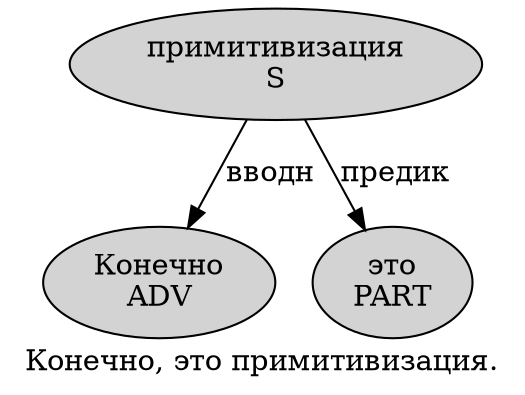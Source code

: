 digraph SENTENCE_263 {
	graph [label="Конечно, это примитивизация."]
	node [style=filled]
		0 [label="Конечно
ADV" color="" fillcolor=lightgray penwidth=1 shape=ellipse]
		2 [label="это
PART" color="" fillcolor=lightgray penwidth=1 shape=ellipse]
		3 [label="примитивизация
S" color="" fillcolor=lightgray penwidth=1 shape=ellipse]
			3 -> 0 [label="вводн"]
			3 -> 2 [label="предик"]
}